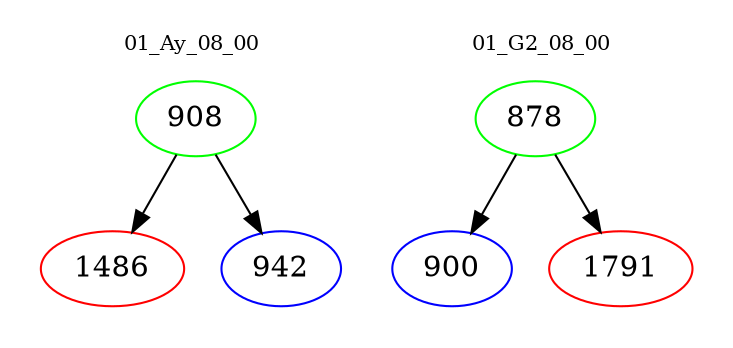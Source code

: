 digraph{
subgraph cluster_0 {
color = white
label = "01_Ay_08_00";
fontsize=10;
T0_908 [label="908", color="green"]
T0_908 -> T0_1486 [color="black"]
T0_1486 [label="1486", color="red"]
T0_908 -> T0_942 [color="black"]
T0_942 [label="942", color="blue"]
}
subgraph cluster_1 {
color = white
label = "01_G2_08_00";
fontsize=10;
T1_878 [label="878", color="green"]
T1_878 -> T1_900 [color="black"]
T1_900 [label="900", color="blue"]
T1_878 -> T1_1791 [color="black"]
T1_1791 [label="1791", color="red"]
}
}
